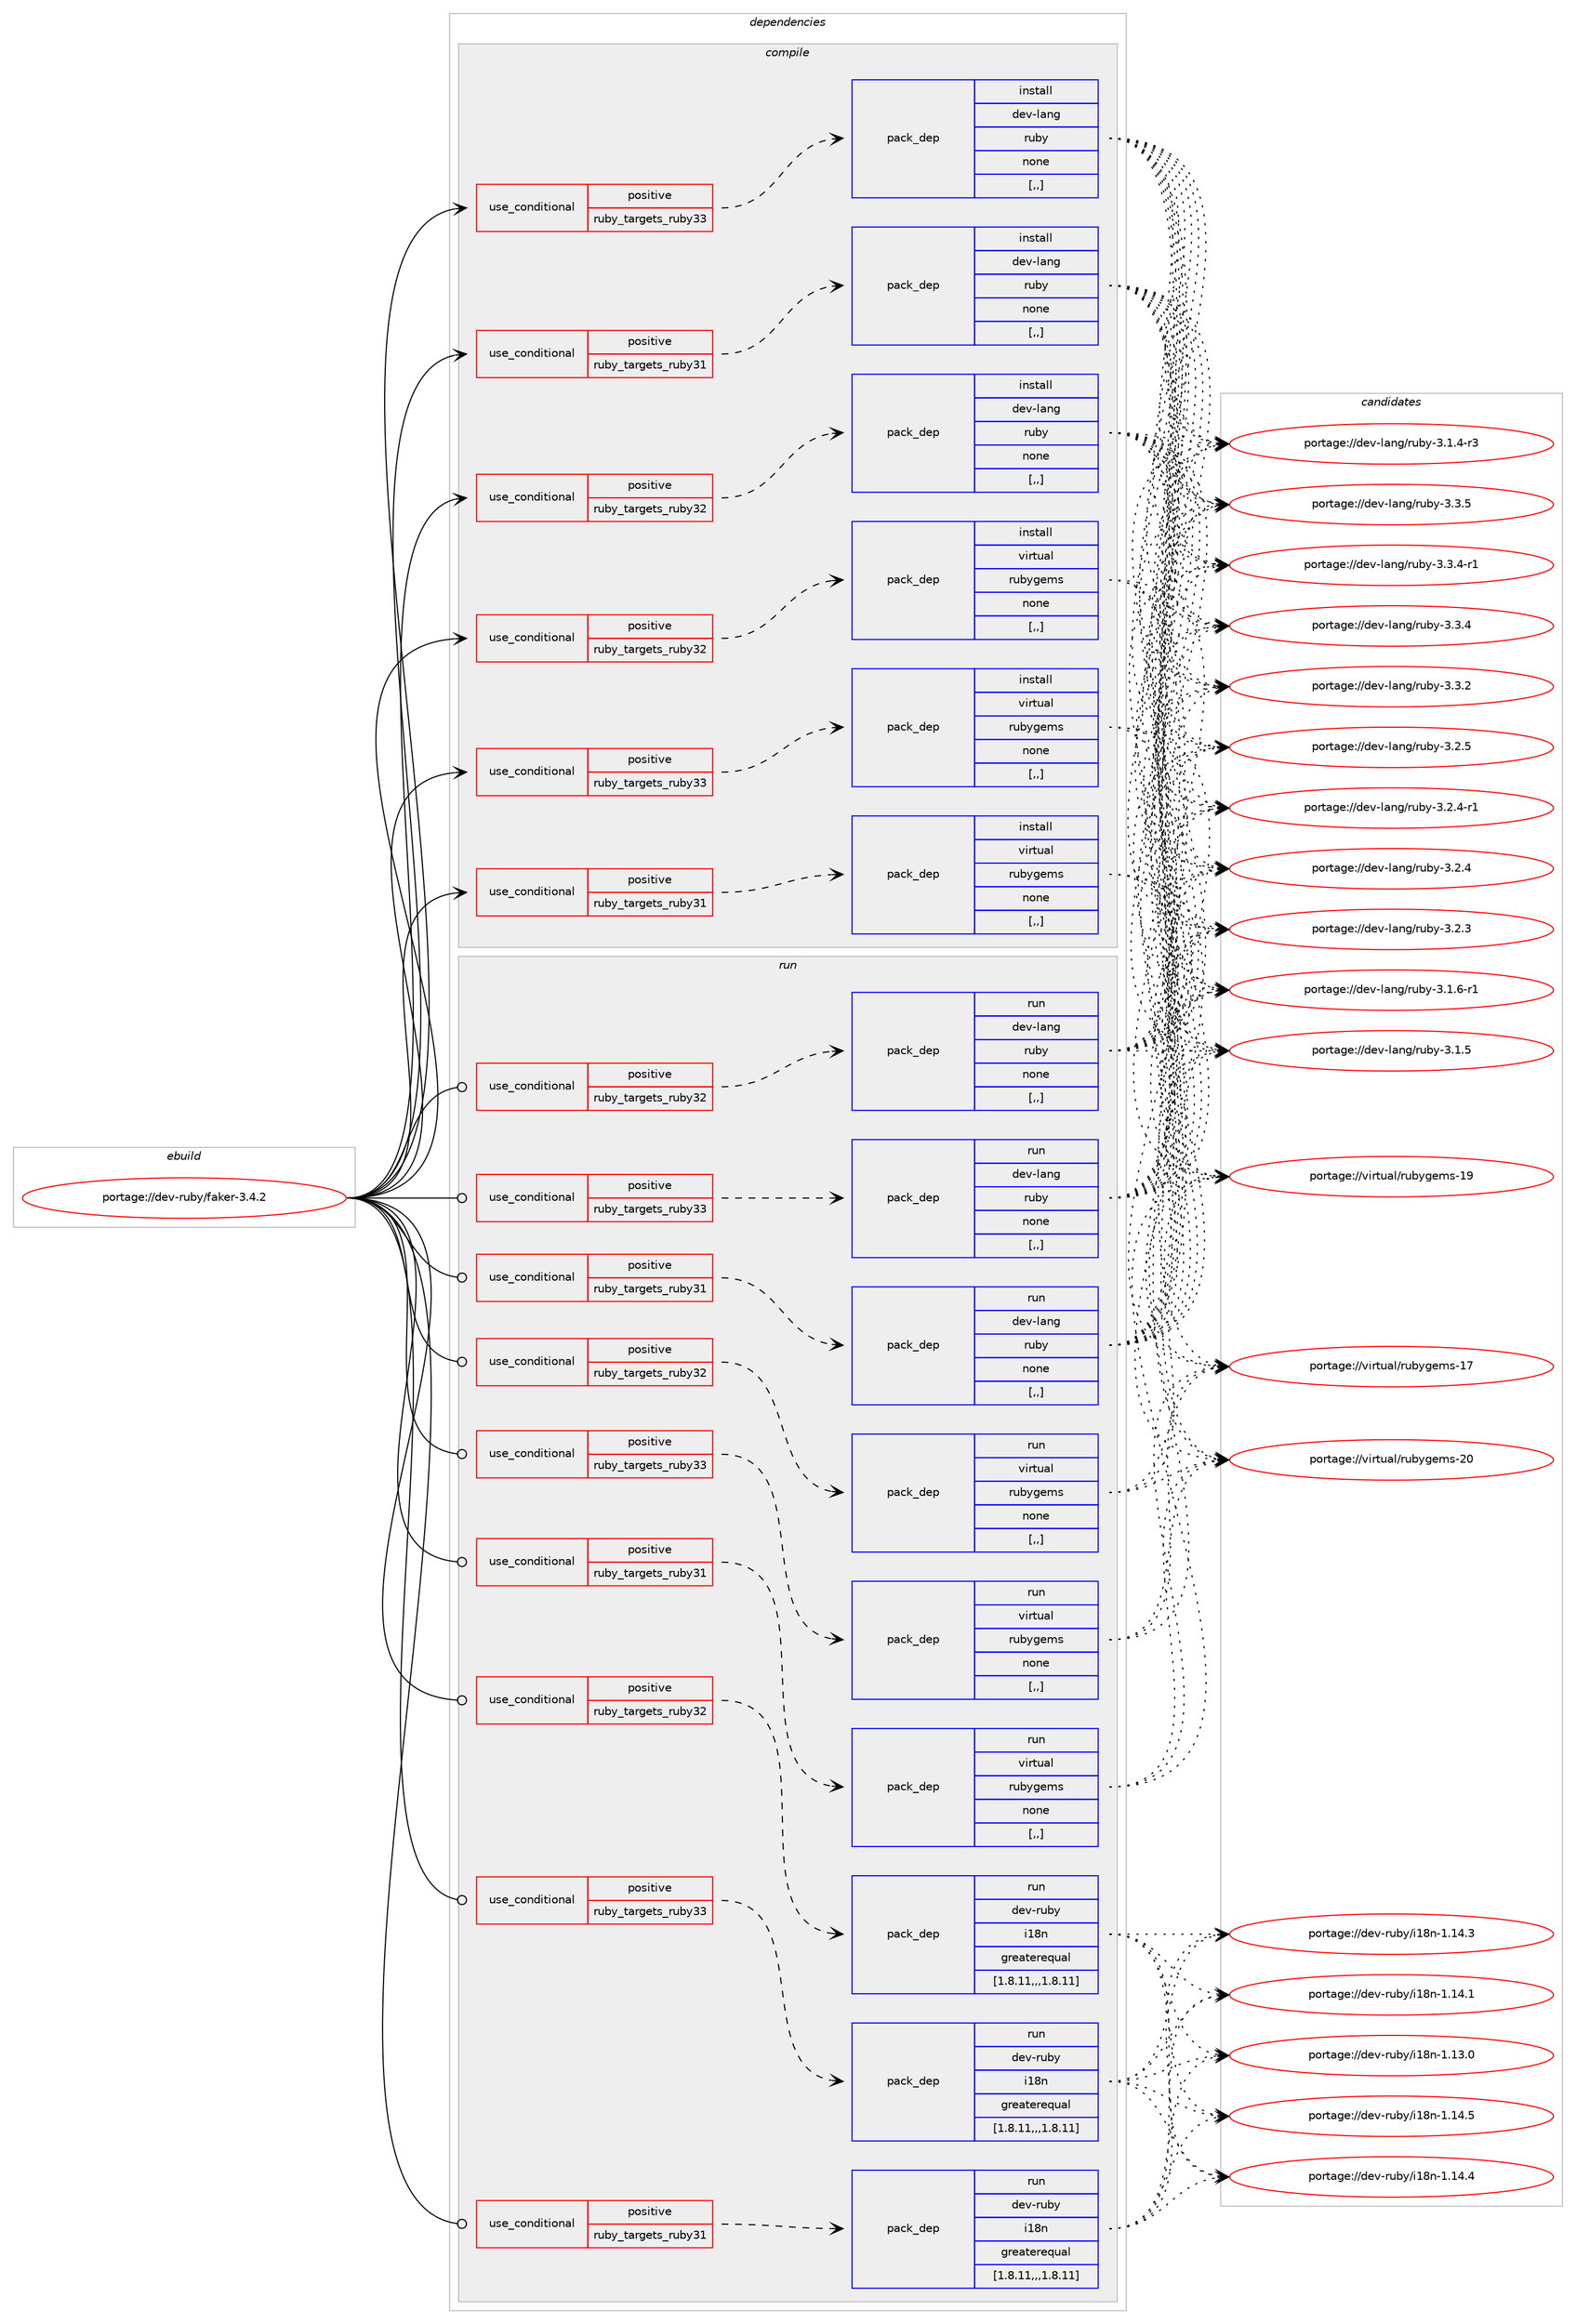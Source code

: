 digraph prolog {

# *************
# Graph options
# *************

newrank=true;
concentrate=true;
compound=true;
graph [rankdir=LR,fontname=Helvetica,fontsize=10,ranksep=1.5];#, ranksep=2.5, nodesep=0.2];
edge  [arrowhead=vee];
node  [fontname=Helvetica,fontsize=10];

# **********
# The ebuild
# **********

subgraph cluster_leftcol {
color=gray;
label=<<i>ebuild</i>>;
id [label="portage://dev-ruby/faker-3.4.2", color=red, width=4, href="../dev-ruby/faker-3.4.2.svg"];
}

# ****************
# The dependencies
# ****************

subgraph cluster_midcol {
color=gray;
label=<<i>dependencies</i>>;
subgraph cluster_compile {
fillcolor="#eeeeee";
style=filled;
label=<<i>compile</i>>;
subgraph cond178274 {
dependency678850 [label=<<TABLE BORDER="0" CELLBORDER="1" CELLSPACING="0" CELLPADDING="4"><TR><TD ROWSPAN="3" CELLPADDING="10">use_conditional</TD></TR><TR><TD>positive</TD></TR><TR><TD>ruby_targets_ruby31</TD></TR></TABLE>>, shape=none, color=red];
subgraph pack495668 {
dependency678851 [label=<<TABLE BORDER="0" CELLBORDER="1" CELLSPACING="0" CELLPADDING="4" WIDTH="220"><TR><TD ROWSPAN="6" CELLPADDING="30">pack_dep</TD></TR><TR><TD WIDTH="110">install</TD></TR><TR><TD>dev-lang</TD></TR><TR><TD>ruby</TD></TR><TR><TD>none</TD></TR><TR><TD>[,,]</TD></TR></TABLE>>, shape=none, color=blue];
}
dependency678850:e -> dependency678851:w [weight=20,style="dashed",arrowhead="vee"];
}
id:e -> dependency678850:w [weight=20,style="solid",arrowhead="vee"];
subgraph cond178275 {
dependency678852 [label=<<TABLE BORDER="0" CELLBORDER="1" CELLSPACING="0" CELLPADDING="4"><TR><TD ROWSPAN="3" CELLPADDING="10">use_conditional</TD></TR><TR><TD>positive</TD></TR><TR><TD>ruby_targets_ruby31</TD></TR></TABLE>>, shape=none, color=red];
subgraph pack495669 {
dependency678853 [label=<<TABLE BORDER="0" CELLBORDER="1" CELLSPACING="0" CELLPADDING="4" WIDTH="220"><TR><TD ROWSPAN="6" CELLPADDING="30">pack_dep</TD></TR><TR><TD WIDTH="110">install</TD></TR><TR><TD>virtual</TD></TR><TR><TD>rubygems</TD></TR><TR><TD>none</TD></TR><TR><TD>[,,]</TD></TR></TABLE>>, shape=none, color=blue];
}
dependency678852:e -> dependency678853:w [weight=20,style="dashed",arrowhead="vee"];
}
id:e -> dependency678852:w [weight=20,style="solid",arrowhead="vee"];
subgraph cond178276 {
dependency678854 [label=<<TABLE BORDER="0" CELLBORDER="1" CELLSPACING="0" CELLPADDING="4"><TR><TD ROWSPAN="3" CELLPADDING="10">use_conditional</TD></TR><TR><TD>positive</TD></TR><TR><TD>ruby_targets_ruby32</TD></TR></TABLE>>, shape=none, color=red];
subgraph pack495670 {
dependency678855 [label=<<TABLE BORDER="0" CELLBORDER="1" CELLSPACING="0" CELLPADDING="4" WIDTH="220"><TR><TD ROWSPAN="6" CELLPADDING="30">pack_dep</TD></TR><TR><TD WIDTH="110">install</TD></TR><TR><TD>dev-lang</TD></TR><TR><TD>ruby</TD></TR><TR><TD>none</TD></TR><TR><TD>[,,]</TD></TR></TABLE>>, shape=none, color=blue];
}
dependency678854:e -> dependency678855:w [weight=20,style="dashed",arrowhead="vee"];
}
id:e -> dependency678854:w [weight=20,style="solid",arrowhead="vee"];
subgraph cond178277 {
dependency678856 [label=<<TABLE BORDER="0" CELLBORDER="1" CELLSPACING="0" CELLPADDING="4"><TR><TD ROWSPAN="3" CELLPADDING="10">use_conditional</TD></TR><TR><TD>positive</TD></TR><TR><TD>ruby_targets_ruby32</TD></TR></TABLE>>, shape=none, color=red];
subgraph pack495671 {
dependency678857 [label=<<TABLE BORDER="0" CELLBORDER="1" CELLSPACING="0" CELLPADDING="4" WIDTH="220"><TR><TD ROWSPAN="6" CELLPADDING="30">pack_dep</TD></TR><TR><TD WIDTH="110">install</TD></TR><TR><TD>virtual</TD></TR><TR><TD>rubygems</TD></TR><TR><TD>none</TD></TR><TR><TD>[,,]</TD></TR></TABLE>>, shape=none, color=blue];
}
dependency678856:e -> dependency678857:w [weight=20,style="dashed",arrowhead="vee"];
}
id:e -> dependency678856:w [weight=20,style="solid",arrowhead="vee"];
subgraph cond178278 {
dependency678858 [label=<<TABLE BORDER="0" CELLBORDER="1" CELLSPACING="0" CELLPADDING="4"><TR><TD ROWSPAN="3" CELLPADDING="10">use_conditional</TD></TR><TR><TD>positive</TD></TR><TR><TD>ruby_targets_ruby33</TD></TR></TABLE>>, shape=none, color=red];
subgraph pack495672 {
dependency678859 [label=<<TABLE BORDER="0" CELLBORDER="1" CELLSPACING="0" CELLPADDING="4" WIDTH="220"><TR><TD ROWSPAN="6" CELLPADDING="30">pack_dep</TD></TR><TR><TD WIDTH="110">install</TD></TR><TR><TD>dev-lang</TD></TR><TR><TD>ruby</TD></TR><TR><TD>none</TD></TR><TR><TD>[,,]</TD></TR></TABLE>>, shape=none, color=blue];
}
dependency678858:e -> dependency678859:w [weight=20,style="dashed",arrowhead="vee"];
}
id:e -> dependency678858:w [weight=20,style="solid",arrowhead="vee"];
subgraph cond178279 {
dependency678860 [label=<<TABLE BORDER="0" CELLBORDER="1" CELLSPACING="0" CELLPADDING="4"><TR><TD ROWSPAN="3" CELLPADDING="10">use_conditional</TD></TR><TR><TD>positive</TD></TR><TR><TD>ruby_targets_ruby33</TD></TR></TABLE>>, shape=none, color=red];
subgraph pack495673 {
dependency678861 [label=<<TABLE BORDER="0" CELLBORDER="1" CELLSPACING="0" CELLPADDING="4" WIDTH="220"><TR><TD ROWSPAN="6" CELLPADDING="30">pack_dep</TD></TR><TR><TD WIDTH="110">install</TD></TR><TR><TD>virtual</TD></TR><TR><TD>rubygems</TD></TR><TR><TD>none</TD></TR><TR><TD>[,,]</TD></TR></TABLE>>, shape=none, color=blue];
}
dependency678860:e -> dependency678861:w [weight=20,style="dashed",arrowhead="vee"];
}
id:e -> dependency678860:w [weight=20,style="solid",arrowhead="vee"];
}
subgraph cluster_compileandrun {
fillcolor="#eeeeee";
style=filled;
label=<<i>compile and run</i>>;
}
subgraph cluster_run {
fillcolor="#eeeeee";
style=filled;
label=<<i>run</i>>;
subgraph cond178280 {
dependency678862 [label=<<TABLE BORDER="0" CELLBORDER="1" CELLSPACING="0" CELLPADDING="4"><TR><TD ROWSPAN="3" CELLPADDING="10">use_conditional</TD></TR><TR><TD>positive</TD></TR><TR><TD>ruby_targets_ruby31</TD></TR></TABLE>>, shape=none, color=red];
subgraph pack495674 {
dependency678863 [label=<<TABLE BORDER="0" CELLBORDER="1" CELLSPACING="0" CELLPADDING="4" WIDTH="220"><TR><TD ROWSPAN="6" CELLPADDING="30">pack_dep</TD></TR><TR><TD WIDTH="110">run</TD></TR><TR><TD>dev-lang</TD></TR><TR><TD>ruby</TD></TR><TR><TD>none</TD></TR><TR><TD>[,,]</TD></TR></TABLE>>, shape=none, color=blue];
}
dependency678862:e -> dependency678863:w [weight=20,style="dashed",arrowhead="vee"];
}
id:e -> dependency678862:w [weight=20,style="solid",arrowhead="odot"];
subgraph cond178281 {
dependency678864 [label=<<TABLE BORDER="0" CELLBORDER="1" CELLSPACING="0" CELLPADDING="4"><TR><TD ROWSPAN="3" CELLPADDING="10">use_conditional</TD></TR><TR><TD>positive</TD></TR><TR><TD>ruby_targets_ruby31</TD></TR></TABLE>>, shape=none, color=red];
subgraph pack495675 {
dependency678865 [label=<<TABLE BORDER="0" CELLBORDER="1" CELLSPACING="0" CELLPADDING="4" WIDTH="220"><TR><TD ROWSPAN="6" CELLPADDING="30">pack_dep</TD></TR><TR><TD WIDTH="110">run</TD></TR><TR><TD>dev-ruby</TD></TR><TR><TD>i18n</TD></TR><TR><TD>greaterequal</TD></TR><TR><TD>[1.8.11,,,1.8.11]</TD></TR></TABLE>>, shape=none, color=blue];
}
dependency678864:e -> dependency678865:w [weight=20,style="dashed",arrowhead="vee"];
}
id:e -> dependency678864:w [weight=20,style="solid",arrowhead="odot"];
subgraph cond178282 {
dependency678866 [label=<<TABLE BORDER="0" CELLBORDER="1" CELLSPACING="0" CELLPADDING="4"><TR><TD ROWSPAN="3" CELLPADDING="10">use_conditional</TD></TR><TR><TD>positive</TD></TR><TR><TD>ruby_targets_ruby31</TD></TR></TABLE>>, shape=none, color=red];
subgraph pack495676 {
dependency678867 [label=<<TABLE BORDER="0" CELLBORDER="1" CELLSPACING="0" CELLPADDING="4" WIDTH="220"><TR><TD ROWSPAN="6" CELLPADDING="30">pack_dep</TD></TR><TR><TD WIDTH="110">run</TD></TR><TR><TD>virtual</TD></TR><TR><TD>rubygems</TD></TR><TR><TD>none</TD></TR><TR><TD>[,,]</TD></TR></TABLE>>, shape=none, color=blue];
}
dependency678866:e -> dependency678867:w [weight=20,style="dashed",arrowhead="vee"];
}
id:e -> dependency678866:w [weight=20,style="solid",arrowhead="odot"];
subgraph cond178283 {
dependency678868 [label=<<TABLE BORDER="0" CELLBORDER="1" CELLSPACING="0" CELLPADDING="4"><TR><TD ROWSPAN="3" CELLPADDING="10">use_conditional</TD></TR><TR><TD>positive</TD></TR><TR><TD>ruby_targets_ruby32</TD></TR></TABLE>>, shape=none, color=red];
subgraph pack495677 {
dependency678869 [label=<<TABLE BORDER="0" CELLBORDER="1" CELLSPACING="0" CELLPADDING="4" WIDTH="220"><TR><TD ROWSPAN="6" CELLPADDING="30">pack_dep</TD></TR><TR><TD WIDTH="110">run</TD></TR><TR><TD>dev-lang</TD></TR><TR><TD>ruby</TD></TR><TR><TD>none</TD></TR><TR><TD>[,,]</TD></TR></TABLE>>, shape=none, color=blue];
}
dependency678868:e -> dependency678869:w [weight=20,style="dashed",arrowhead="vee"];
}
id:e -> dependency678868:w [weight=20,style="solid",arrowhead="odot"];
subgraph cond178284 {
dependency678870 [label=<<TABLE BORDER="0" CELLBORDER="1" CELLSPACING="0" CELLPADDING="4"><TR><TD ROWSPAN="3" CELLPADDING="10">use_conditional</TD></TR><TR><TD>positive</TD></TR><TR><TD>ruby_targets_ruby32</TD></TR></TABLE>>, shape=none, color=red];
subgraph pack495678 {
dependency678871 [label=<<TABLE BORDER="0" CELLBORDER="1" CELLSPACING="0" CELLPADDING="4" WIDTH="220"><TR><TD ROWSPAN="6" CELLPADDING="30">pack_dep</TD></TR><TR><TD WIDTH="110">run</TD></TR><TR><TD>dev-ruby</TD></TR><TR><TD>i18n</TD></TR><TR><TD>greaterequal</TD></TR><TR><TD>[1.8.11,,,1.8.11]</TD></TR></TABLE>>, shape=none, color=blue];
}
dependency678870:e -> dependency678871:w [weight=20,style="dashed",arrowhead="vee"];
}
id:e -> dependency678870:w [weight=20,style="solid",arrowhead="odot"];
subgraph cond178285 {
dependency678872 [label=<<TABLE BORDER="0" CELLBORDER="1" CELLSPACING="0" CELLPADDING="4"><TR><TD ROWSPAN="3" CELLPADDING="10">use_conditional</TD></TR><TR><TD>positive</TD></TR><TR><TD>ruby_targets_ruby32</TD></TR></TABLE>>, shape=none, color=red];
subgraph pack495679 {
dependency678873 [label=<<TABLE BORDER="0" CELLBORDER="1" CELLSPACING="0" CELLPADDING="4" WIDTH="220"><TR><TD ROWSPAN="6" CELLPADDING="30">pack_dep</TD></TR><TR><TD WIDTH="110">run</TD></TR><TR><TD>virtual</TD></TR><TR><TD>rubygems</TD></TR><TR><TD>none</TD></TR><TR><TD>[,,]</TD></TR></TABLE>>, shape=none, color=blue];
}
dependency678872:e -> dependency678873:w [weight=20,style="dashed",arrowhead="vee"];
}
id:e -> dependency678872:w [weight=20,style="solid",arrowhead="odot"];
subgraph cond178286 {
dependency678874 [label=<<TABLE BORDER="0" CELLBORDER="1" CELLSPACING="0" CELLPADDING="4"><TR><TD ROWSPAN="3" CELLPADDING="10">use_conditional</TD></TR><TR><TD>positive</TD></TR><TR><TD>ruby_targets_ruby33</TD></TR></TABLE>>, shape=none, color=red];
subgraph pack495680 {
dependency678875 [label=<<TABLE BORDER="0" CELLBORDER="1" CELLSPACING="0" CELLPADDING="4" WIDTH="220"><TR><TD ROWSPAN="6" CELLPADDING="30">pack_dep</TD></TR><TR><TD WIDTH="110">run</TD></TR><TR><TD>dev-lang</TD></TR><TR><TD>ruby</TD></TR><TR><TD>none</TD></TR><TR><TD>[,,]</TD></TR></TABLE>>, shape=none, color=blue];
}
dependency678874:e -> dependency678875:w [weight=20,style="dashed",arrowhead="vee"];
}
id:e -> dependency678874:w [weight=20,style="solid",arrowhead="odot"];
subgraph cond178287 {
dependency678876 [label=<<TABLE BORDER="0" CELLBORDER="1" CELLSPACING="0" CELLPADDING="4"><TR><TD ROWSPAN="3" CELLPADDING="10">use_conditional</TD></TR><TR><TD>positive</TD></TR><TR><TD>ruby_targets_ruby33</TD></TR></TABLE>>, shape=none, color=red];
subgraph pack495681 {
dependency678877 [label=<<TABLE BORDER="0" CELLBORDER="1" CELLSPACING="0" CELLPADDING="4" WIDTH="220"><TR><TD ROWSPAN="6" CELLPADDING="30">pack_dep</TD></TR><TR><TD WIDTH="110">run</TD></TR><TR><TD>dev-ruby</TD></TR><TR><TD>i18n</TD></TR><TR><TD>greaterequal</TD></TR><TR><TD>[1.8.11,,,1.8.11]</TD></TR></TABLE>>, shape=none, color=blue];
}
dependency678876:e -> dependency678877:w [weight=20,style="dashed",arrowhead="vee"];
}
id:e -> dependency678876:w [weight=20,style="solid",arrowhead="odot"];
subgraph cond178288 {
dependency678878 [label=<<TABLE BORDER="0" CELLBORDER="1" CELLSPACING="0" CELLPADDING="4"><TR><TD ROWSPAN="3" CELLPADDING="10">use_conditional</TD></TR><TR><TD>positive</TD></TR><TR><TD>ruby_targets_ruby33</TD></TR></TABLE>>, shape=none, color=red];
subgraph pack495682 {
dependency678879 [label=<<TABLE BORDER="0" CELLBORDER="1" CELLSPACING="0" CELLPADDING="4" WIDTH="220"><TR><TD ROWSPAN="6" CELLPADDING="30">pack_dep</TD></TR><TR><TD WIDTH="110">run</TD></TR><TR><TD>virtual</TD></TR><TR><TD>rubygems</TD></TR><TR><TD>none</TD></TR><TR><TD>[,,]</TD></TR></TABLE>>, shape=none, color=blue];
}
dependency678878:e -> dependency678879:w [weight=20,style="dashed",arrowhead="vee"];
}
id:e -> dependency678878:w [weight=20,style="solid",arrowhead="odot"];
}
}

# **************
# The candidates
# **************

subgraph cluster_choices {
rank=same;
color=gray;
label=<<i>candidates</i>>;

subgraph choice495668 {
color=black;
nodesep=1;
choice10010111845108971101034711411798121455146514653 [label="portage://dev-lang/ruby-3.3.5", color=red, width=4,href="../dev-lang/ruby-3.3.5.svg"];
choice100101118451089711010347114117981214551465146524511449 [label="portage://dev-lang/ruby-3.3.4-r1", color=red, width=4,href="../dev-lang/ruby-3.3.4-r1.svg"];
choice10010111845108971101034711411798121455146514652 [label="portage://dev-lang/ruby-3.3.4", color=red, width=4,href="../dev-lang/ruby-3.3.4.svg"];
choice10010111845108971101034711411798121455146514650 [label="portage://dev-lang/ruby-3.3.2", color=red, width=4,href="../dev-lang/ruby-3.3.2.svg"];
choice10010111845108971101034711411798121455146504653 [label="portage://dev-lang/ruby-3.2.5", color=red, width=4,href="../dev-lang/ruby-3.2.5.svg"];
choice100101118451089711010347114117981214551465046524511449 [label="portage://dev-lang/ruby-3.2.4-r1", color=red, width=4,href="../dev-lang/ruby-3.2.4-r1.svg"];
choice10010111845108971101034711411798121455146504652 [label="portage://dev-lang/ruby-3.2.4", color=red, width=4,href="../dev-lang/ruby-3.2.4.svg"];
choice10010111845108971101034711411798121455146504651 [label="portage://dev-lang/ruby-3.2.3", color=red, width=4,href="../dev-lang/ruby-3.2.3.svg"];
choice100101118451089711010347114117981214551464946544511449 [label="portage://dev-lang/ruby-3.1.6-r1", color=red, width=4,href="../dev-lang/ruby-3.1.6-r1.svg"];
choice10010111845108971101034711411798121455146494653 [label="portage://dev-lang/ruby-3.1.5", color=red, width=4,href="../dev-lang/ruby-3.1.5.svg"];
choice100101118451089711010347114117981214551464946524511451 [label="portage://dev-lang/ruby-3.1.4-r3", color=red, width=4,href="../dev-lang/ruby-3.1.4-r3.svg"];
dependency678851:e -> choice10010111845108971101034711411798121455146514653:w [style=dotted,weight="100"];
dependency678851:e -> choice100101118451089711010347114117981214551465146524511449:w [style=dotted,weight="100"];
dependency678851:e -> choice10010111845108971101034711411798121455146514652:w [style=dotted,weight="100"];
dependency678851:e -> choice10010111845108971101034711411798121455146514650:w [style=dotted,weight="100"];
dependency678851:e -> choice10010111845108971101034711411798121455146504653:w [style=dotted,weight="100"];
dependency678851:e -> choice100101118451089711010347114117981214551465046524511449:w [style=dotted,weight="100"];
dependency678851:e -> choice10010111845108971101034711411798121455146504652:w [style=dotted,weight="100"];
dependency678851:e -> choice10010111845108971101034711411798121455146504651:w [style=dotted,weight="100"];
dependency678851:e -> choice100101118451089711010347114117981214551464946544511449:w [style=dotted,weight="100"];
dependency678851:e -> choice10010111845108971101034711411798121455146494653:w [style=dotted,weight="100"];
dependency678851:e -> choice100101118451089711010347114117981214551464946524511451:w [style=dotted,weight="100"];
}
subgraph choice495669 {
color=black;
nodesep=1;
choice118105114116117971084711411798121103101109115455048 [label="portage://virtual/rubygems-20", color=red, width=4,href="../virtual/rubygems-20.svg"];
choice118105114116117971084711411798121103101109115454957 [label="portage://virtual/rubygems-19", color=red, width=4,href="../virtual/rubygems-19.svg"];
choice118105114116117971084711411798121103101109115454955 [label="portage://virtual/rubygems-17", color=red, width=4,href="../virtual/rubygems-17.svg"];
dependency678853:e -> choice118105114116117971084711411798121103101109115455048:w [style=dotted,weight="100"];
dependency678853:e -> choice118105114116117971084711411798121103101109115454957:w [style=dotted,weight="100"];
dependency678853:e -> choice118105114116117971084711411798121103101109115454955:w [style=dotted,weight="100"];
}
subgraph choice495670 {
color=black;
nodesep=1;
choice10010111845108971101034711411798121455146514653 [label="portage://dev-lang/ruby-3.3.5", color=red, width=4,href="../dev-lang/ruby-3.3.5.svg"];
choice100101118451089711010347114117981214551465146524511449 [label="portage://dev-lang/ruby-3.3.4-r1", color=red, width=4,href="../dev-lang/ruby-3.3.4-r1.svg"];
choice10010111845108971101034711411798121455146514652 [label="portage://dev-lang/ruby-3.3.4", color=red, width=4,href="../dev-lang/ruby-3.3.4.svg"];
choice10010111845108971101034711411798121455146514650 [label="portage://dev-lang/ruby-3.3.2", color=red, width=4,href="../dev-lang/ruby-3.3.2.svg"];
choice10010111845108971101034711411798121455146504653 [label="portage://dev-lang/ruby-3.2.5", color=red, width=4,href="../dev-lang/ruby-3.2.5.svg"];
choice100101118451089711010347114117981214551465046524511449 [label="portage://dev-lang/ruby-3.2.4-r1", color=red, width=4,href="../dev-lang/ruby-3.2.4-r1.svg"];
choice10010111845108971101034711411798121455146504652 [label="portage://dev-lang/ruby-3.2.4", color=red, width=4,href="../dev-lang/ruby-3.2.4.svg"];
choice10010111845108971101034711411798121455146504651 [label="portage://dev-lang/ruby-3.2.3", color=red, width=4,href="../dev-lang/ruby-3.2.3.svg"];
choice100101118451089711010347114117981214551464946544511449 [label="portage://dev-lang/ruby-3.1.6-r1", color=red, width=4,href="../dev-lang/ruby-3.1.6-r1.svg"];
choice10010111845108971101034711411798121455146494653 [label="portage://dev-lang/ruby-3.1.5", color=red, width=4,href="../dev-lang/ruby-3.1.5.svg"];
choice100101118451089711010347114117981214551464946524511451 [label="portage://dev-lang/ruby-3.1.4-r3", color=red, width=4,href="../dev-lang/ruby-3.1.4-r3.svg"];
dependency678855:e -> choice10010111845108971101034711411798121455146514653:w [style=dotted,weight="100"];
dependency678855:e -> choice100101118451089711010347114117981214551465146524511449:w [style=dotted,weight="100"];
dependency678855:e -> choice10010111845108971101034711411798121455146514652:w [style=dotted,weight="100"];
dependency678855:e -> choice10010111845108971101034711411798121455146514650:w [style=dotted,weight="100"];
dependency678855:e -> choice10010111845108971101034711411798121455146504653:w [style=dotted,weight="100"];
dependency678855:e -> choice100101118451089711010347114117981214551465046524511449:w [style=dotted,weight="100"];
dependency678855:e -> choice10010111845108971101034711411798121455146504652:w [style=dotted,weight="100"];
dependency678855:e -> choice10010111845108971101034711411798121455146504651:w [style=dotted,weight="100"];
dependency678855:e -> choice100101118451089711010347114117981214551464946544511449:w [style=dotted,weight="100"];
dependency678855:e -> choice10010111845108971101034711411798121455146494653:w [style=dotted,weight="100"];
dependency678855:e -> choice100101118451089711010347114117981214551464946524511451:w [style=dotted,weight="100"];
}
subgraph choice495671 {
color=black;
nodesep=1;
choice118105114116117971084711411798121103101109115455048 [label="portage://virtual/rubygems-20", color=red, width=4,href="../virtual/rubygems-20.svg"];
choice118105114116117971084711411798121103101109115454957 [label="portage://virtual/rubygems-19", color=red, width=4,href="../virtual/rubygems-19.svg"];
choice118105114116117971084711411798121103101109115454955 [label="portage://virtual/rubygems-17", color=red, width=4,href="../virtual/rubygems-17.svg"];
dependency678857:e -> choice118105114116117971084711411798121103101109115455048:w [style=dotted,weight="100"];
dependency678857:e -> choice118105114116117971084711411798121103101109115454957:w [style=dotted,weight="100"];
dependency678857:e -> choice118105114116117971084711411798121103101109115454955:w [style=dotted,weight="100"];
}
subgraph choice495672 {
color=black;
nodesep=1;
choice10010111845108971101034711411798121455146514653 [label="portage://dev-lang/ruby-3.3.5", color=red, width=4,href="../dev-lang/ruby-3.3.5.svg"];
choice100101118451089711010347114117981214551465146524511449 [label="portage://dev-lang/ruby-3.3.4-r1", color=red, width=4,href="../dev-lang/ruby-3.3.4-r1.svg"];
choice10010111845108971101034711411798121455146514652 [label="portage://dev-lang/ruby-3.3.4", color=red, width=4,href="../dev-lang/ruby-3.3.4.svg"];
choice10010111845108971101034711411798121455146514650 [label="portage://dev-lang/ruby-3.3.2", color=red, width=4,href="../dev-lang/ruby-3.3.2.svg"];
choice10010111845108971101034711411798121455146504653 [label="portage://dev-lang/ruby-3.2.5", color=red, width=4,href="../dev-lang/ruby-3.2.5.svg"];
choice100101118451089711010347114117981214551465046524511449 [label="portage://dev-lang/ruby-3.2.4-r1", color=red, width=4,href="../dev-lang/ruby-3.2.4-r1.svg"];
choice10010111845108971101034711411798121455146504652 [label="portage://dev-lang/ruby-3.2.4", color=red, width=4,href="../dev-lang/ruby-3.2.4.svg"];
choice10010111845108971101034711411798121455146504651 [label="portage://dev-lang/ruby-3.2.3", color=red, width=4,href="../dev-lang/ruby-3.2.3.svg"];
choice100101118451089711010347114117981214551464946544511449 [label="portage://dev-lang/ruby-3.1.6-r1", color=red, width=4,href="../dev-lang/ruby-3.1.6-r1.svg"];
choice10010111845108971101034711411798121455146494653 [label="portage://dev-lang/ruby-3.1.5", color=red, width=4,href="../dev-lang/ruby-3.1.5.svg"];
choice100101118451089711010347114117981214551464946524511451 [label="portage://dev-lang/ruby-3.1.4-r3", color=red, width=4,href="../dev-lang/ruby-3.1.4-r3.svg"];
dependency678859:e -> choice10010111845108971101034711411798121455146514653:w [style=dotted,weight="100"];
dependency678859:e -> choice100101118451089711010347114117981214551465146524511449:w [style=dotted,weight="100"];
dependency678859:e -> choice10010111845108971101034711411798121455146514652:w [style=dotted,weight="100"];
dependency678859:e -> choice10010111845108971101034711411798121455146514650:w [style=dotted,weight="100"];
dependency678859:e -> choice10010111845108971101034711411798121455146504653:w [style=dotted,weight="100"];
dependency678859:e -> choice100101118451089711010347114117981214551465046524511449:w [style=dotted,weight="100"];
dependency678859:e -> choice10010111845108971101034711411798121455146504652:w [style=dotted,weight="100"];
dependency678859:e -> choice10010111845108971101034711411798121455146504651:w [style=dotted,weight="100"];
dependency678859:e -> choice100101118451089711010347114117981214551464946544511449:w [style=dotted,weight="100"];
dependency678859:e -> choice10010111845108971101034711411798121455146494653:w [style=dotted,weight="100"];
dependency678859:e -> choice100101118451089711010347114117981214551464946524511451:w [style=dotted,weight="100"];
}
subgraph choice495673 {
color=black;
nodesep=1;
choice118105114116117971084711411798121103101109115455048 [label="portage://virtual/rubygems-20", color=red, width=4,href="../virtual/rubygems-20.svg"];
choice118105114116117971084711411798121103101109115454957 [label="portage://virtual/rubygems-19", color=red, width=4,href="../virtual/rubygems-19.svg"];
choice118105114116117971084711411798121103101109115454955 [label="portage://virtual/rubygems-17", color=red, width=4,href="../virtual/rubygems-17.svg"];
dependency678861:e -> choice118105114116117971084711411798121103101109115455048:w [style=dotted,weight="100"];
dependency678861:e -> choice118105114116117971084711411798121103101109115454957:w [style=dotted,weight="100"];
dependency678861:e -> choice118105114116117971084711411798121103101109115454955:w [style=dotted,weight="100"];
}
subgraph choice495674 {
color=black;
nodesep=1;
choice10010111845108971101034711411798121455146514653 [label="portage://dev-lang/ruby-3.3.5", color=red, width=4,href="../dev-lang/ruby-3.3.5.svg"];
choice100101118451089711010347114117981214551465146524511449 [label="portage://dev-lang/ruby-3.3.4-r1", color=red, width=4,href="../dev-lang/ruby-3.3.4-r1.svg"];
choice10010111845108971101034711411798121455146514652 [label="portage://dev-lang/ruby-3.3.4", color=red, width=4,href="../dev-lang/ruby-3.3.4.svg"];
choice10010111845108971101034711411798121455146514650 [label="portage://dev-lang/ruby-3.3.2", color=red, width=4,href="../dev-lang/ruby-3.3.2.svg"];
choice10010111845108971101034711411798121455146504653 [label="portage://dev-lang/ruby-3.2.5", color=red, width=4,href="../dev-lang/ruby-3.2.5.svg"];
choice100101118451089711010347114117981214551465046524511449 [label="portage://dev-lang/ruby-3.2.4-r1", color=red, width=4,href="../dev-lang/ruby-3.2.4-r1.svg"];
choice10010111845108971101034711411798121455146504652 [label="portage://dev-lang/ruby-3.2.4", color=red, width=4,href="../dev-lang/ruby-3.2.4.svg"];
choice10010111845108971101034711411798121455146504651 [label="portage://dev-lang/ruby-3.2.3", color=red, width=4,href="../dev-lang/ruby-3.2.3.svg"];
choice100101118451089711010347114117981214551464946544511449 [label="portage://dev-lang/ruby-3.1.6-r1", color=red, width=4,href="../dev-lang/ruby-3.1.6-r1.svg"];
choice10010111845108971101034711411798121455146494653 [label="portage://dev-lang/ruby-3.1.5", color=red, width=4,href="../dev-lang/ruby-3.1.5.svg"];
choice100101118451089711010347114117981214551464946524511451 [label="portage://dev-lang/ruby-3.1.4-r3", color=red, width=4,href="../dev-lang/ruby-3.1.4-r3.svg"];
dependency678863:e -> choice10010111845108971101034711411798121455146514653:w [style=dotted,weight="100"];
dependency678863:e -> choice100101118451089711010347114117981214551465146524511449:w [style=dotted,weight="100"];
dependency678863:e -> choice10010111845108971101034711411798121455146514652:w [style=dotted,weight="100"];
dependency678863:e -> choice10010111845108971101034711411798121455146514650:w [style=dotted,weight="100"];
dependency678863:e -> choice10010111845108971101034711411798121455146504653:w [style=dotted,weight="100"];
dependency678863:e -> choice100101118451089711010347114117981214551465046524511449:w [style=dotted,weight="100"];
dependency678863:e -> choice10010111845108971101034711411798121455146504652:w [style=dotted,weight="100"];
dependency678863:e -> choice10010111845108971101034711411798121455146504651:w [style=dotted,weight="100"];
dependency678863:e -> choice100101118451089711010347114117981214551464946544511449:w [style=dotted,weight="100"];
dependency678863:e -> choice10010111845108971101034711411798121455146494653:w [style=dotted,weight="100"];
dependency678863:e -> choice100101118451089711010347114117981214551464946524511451:w [style=dotted,weight="100"];
}
subgraph choice495675 {
color=black;
nodesep=1;
choice100101118451141179812147105495611045494649524653 [label="portage://dev-ruby/i18n-1.14.5", color=red, width=4,href="../dev-ruby/i18n-1.14.5.svg"];
choice100101118451141179812147105495611045494649524652 [label="portage://dev-ruby/i18n-1.14.4", color=red, width=4,href="../dev-ruby/i18n-1.14.4.svg"];
choice100101118451141179812147105495611045494649524651 [label="portage://dev-ruby/i18n-1.14.3", color=red, width=4,href="../dev-ruby/i18n-1.14.3.svg"];
choice100101118451141179812147105495611045494649524649 [label="portage://dev-ruby/i18n-1.14.1", color=red, width=4,href="../dev-ruby/i18n-1.14.1.svg"];
choice100101118451141179812147105495611045494649514648 [label="portage://dev-ruby/i18n-1.13.0", color=red, width=4,href="../dev-ruby/i18n-1.13.0.svg"];
dependency678865:e -> choice100101118451141179812147105495611045494649524653:w [style=dotted,weight="100"];
dependency678865:e -> choice100101118451141179812147105495611045494649524652:w [style=dotted,weight="100"];
dependency678865:e -> choice100101118451141179812147105495611045494649524651:w [style=dotted,weight="100"];
dependency678865:e -> choice100101118451141179812147105495611045494649524649:w [style=dotted,weight="100"];
dependency678865:e -> choice100101118451141179812147105495611045494649514648:w [style=dotted,weight="100"];
}
subgraph choice495676 {
color=black;
nodesep=1;
choice118105114116117971084711411798121103101109115455048 [label="portage://virtual/rubygems-20", color=red, width=4,href="../virtual/rubygems-20.svg"];
choice118105114116117971084711411798121103101109115454957 [label="portage://virtual/rubygems-19", color=red, width=4,href="../virtual/rubygems-19.svg"];
choice118105114116117971084711411798121103101109115454955 [label="portage://virtual/rubygems-17", color=red, width=4,href="../virtual/rubygems-17.svg"];
dependency678867:e -> choice118105114116117971084711411798121103101109115455048:w [style=dotted,weight="100"];
dependency678867:e -> choice118105114116117971084711411798121103101109115454957:w [style=dotted,weight="100"];
dependency678867:e -> choice118105114116117971084711411798121103101109115454955:w [style=dotted,weight="100"];
}
subgraph choice495677 {
color=black;
nodesep=1;
choice10010111845108971101034711411798121455146514653 [label="portage://dev-lang/ruby-3.3.5", color=red, width=4,href="../dev-lang/ruby-3.3.5.svg"];
choice100101118451089711010347114117981214551465146524511449 [label="portage://dev-lang/ruby-3.3.4-r1", color=red, width=4,href="../dev-lang/ruby-3.3.4-r1.svg"];
choice10010111845108971101034711411798121455146514652 [label="portage://dev-lang/ruby-3.3.4", color=red, width=4,href="../dev-lang/ruby-3.3.4.svg"];
choice10010111845108971101034711411798121455146514650 [label="portage://dev-lang/ruby-3.3.2", color=red, width=4,href="../dev-lang/ruby-3.3.2.svg"];
choice10010111845108971101034711411798121455146504653 [label="portage://dev-lang/ruby-3.2.5", color=red, width=4,href="../dev-lang/ruby-3.2.5.svg"];
choice100101118451089711010347114117981214551465046524511449 [label="portage://dev-lang/ruby-3.2.4-r1", color=red, width=4,href="../dev-lang/ruby-3.2.4-r1.svg"];
choice10010111845108971101034711411798121455146504652 [label="portage://dev-lang/ruby-3.2.4", color=red, width=4,href="../dev-lang/ruby-3.2.4.svg"];
choice10010111845108971101034711411798121455146504651 [label="portage://dev-lang/ruby-3.2.3", color=red, width=4,href="../dev-lang/ruby-3.2.3.svg"];
choice100101118451089711010347114117981214551464946544511449 [label="portage://dev-lang/ruby-3.1.6-r1", color=red, width=4,href="../dev-lang/ruby-3.1.6-r1.svg"];
choice10010111845108971101034711411798121455146494653 [label="portage://dev-lang/ruby-3.1.5", color=red, width=4,href="../dev-lang/ruby-3.1.5.svg"];
choice100101118451089711010347114117981214551464946524511451 [label="portage://dev-lang/ruby-3.1.4-r3", color=red, width=4,href="../dev-lang/ruby-3.1.4-r3.svg"];
dependency678869:e -> choice10010111845108971101034711411798121455146514653:w [style=dotted,weight="100"];
dependency678869:e -> choice100101118451089711010347114117981214551465146524511449:w [style=dotted,weight="100"];
dependency678869:e -> choice10010111845108971101034711411798121455146514652:w [style=dotted,weight="100"];
dependency678869:e -> choice10010111845108971101034711411798121455146514650:w [style=dotted,weight="100"];
dependency678869:e -> choice10010111845108971101034711411798121455146504653:w [style=dotted,weight="100"];
dependency678869:e -> choice100101118451089711010347114117981214551465046524511449:w [style=dotted,weight="100"];
dependency678869:e -> choice10010111845108971101034711411798121455146504652:w [style=dotted,weight="100"];
dependency678869:e -> choice10010111845108971101034711411798121455146504651:w [style=dotted,weight="100"];
dependency678869:e -> choice100101118451089711010347114117981214551464946544511449:w [style=dotted,weight="100"];
dependency678869:e -> choice10010111845108971101034711411798121455146494653:w [style=dotted,weight="100"];
dependency678869:e -> choice100101118451089711010347114117981214551464946524511451:w [style=dotted,weight="100"];
}
subgraph choice495678 {
color=black;
nodesep=1;
choice100101118451141179812147105495611045494649524653 [label="portage://dev-ruby/i18n-1.14.5", color=red, width=4,href="../dev-ruby/i18n-1.14.5.svg"];
choice100101118451141179812147105495611045494649524652 [label="portage://dev-ruby/i18n-1.14.4", color=red, width=4,href="../dev-ruby/i18n-1.14.4.svg"];
choice100101118451141179812147105495611045494649524651 [label="portage://dev-ruby/i18n-1.14.3", color=red, width=4,href="../dev-ruby/i18n-1.14.3.svg"];
choice100101118451141179812147105495611045494649524649 [label="portage://dev-ruby/i18n-1.14.1", color=red, width=4,href="../dev-ruby/i18n-1.14.1.svg"];
choice100101118451141179812147105495611045494649514648 [label="portage://dev-ruby/i18n-1.13.0", color=red, width=4,href="../dev-ruby/i18n-1.13.0.svg"];
dependency678871:e -> choice100101118451141179812147105495611045494649524653:w [style=dotted,weight="100"];
dependency678871:e -> choice100101118451141179812147105495611045494649524652:w [style=dotted,weight="100"];
dependency678871:e -> choice100101118451141179812147105495611045494649524651:w [style=dotted,weight="100"];
dependency678871:e -> choice100101118451141179812147105495611045494649524649:w [style=dotted,weight="100"];
dependency678871:e -> choice100101118451141179812147105495611045494649514648:w [style=dotted,weight="100"];
}
subgraph choice495679 {
color=black;
nodesep=1;
choice118105114116117971084711411798121103101109115455048 [label="portage://virtual/rubygems-20", color=red, width=4,href="../virtual/rubygems-20.svg"];
choice118105114116117971084711411798121103101109115454957 [label="portage://virtual/rubygems-19", color=red, width=4,href="../virtual/rubygems-19.svg"];
choice118105114116117971084711411798121103101109115454955 [label="portage://virtual/rubygems-17", color=red, width=4,href="../virtual/rubygems-17.svg"];
dependency678873:e -> choice118105114116117971084711411798121103101109115455048:w [style=dotted,weight="100"];
dependency678873:e -> choice118105114116117971084711411798121103101109115454957:w [style=dotted,weight="100"];
dependency678873:e -> choice118105114116117971084711411798121103101109115454955:w [style=dotted,weight="100"];
}
subgraph choice495680 {
color=black;
nodesep=1;
choice10010111845108971101034711411798121455146514653 [label="portage://dev-lang/ruby-3.3.5", color=red, width=4,href="../dev-lang/ruby-3.3.5.svg"];
choice100101118451089711010347114117981214551465146524511449 [label="portage://dev-lang/ruby-3.3.4-r1", color=red, width=4,href="../dev-lang/ruby-3.3.4-r1.svg"];
choice10010111845108971101034711411798121455146514652 [label="portage://dev-lang/ruby-3.3.4", color=red, width=4,href="../dev-lang/ruby-3.3.4.svg"];
choice10010111845108971101034711411798121455146514650 [label="portage://dev-lang/ruby-3.3.2", color=red, width=4,href="../dev-lang/ruby-3.3.2.svg"];
choice10010111845108971101034711411798121455146504653 [label="portage://dev-lang/ruby-3.2.5", color=red, width=4,href="../dev-lang/ruby-3.2.5.svg"];
choice100101118451089711010347114117981214551465046524511449 [label="portage://dev-lang/ruby-3.2.4-r1", color=red, width=4,href="../dev-lang/ruby-3.2.4-r1.svg"];
choice10010111845108971101034711411798121455146504652 [label="portage://dev-lang/ruby-3.2.4", color=red, width=4,href="../dev-lang/ruby-3.2.4.svg"];
choice10010111845108971101034711411798121455146504651 [label="portage://dev-lang/ruby-3.2.3", color=red, width=4,href="../dev-lang/ruby-3.2.3.svg"];
choice100101118451089711010347114117981214551464946544511449 [label="portage://dev-lang/ruby-3.1.6-r1", color=red, width=4,href="../dev-lang/ruby-3.1.6-r1.svg"];
choice10010111845108971101034711411798121455146494653 [label="portage://dev-lang/ruby-3.1.5", color=red, width=4,href="../dev-lang/ruby-3.1.5.svg"];
choice100101118451089711010347114117981214551464946524511451 [label="portage://dev-lang/ruby-3.1.4-r3", color=red, width=4,href="../dev-lang/ruby-3.1.4-r3.svg"];
dependency678875:e -> choice10010111845108971101034711411798121455146514653:w [style=dotted,weight="100"];
dependency678875:e -> choice100101118451089711010347114117981214551465146524511449:w [style=dotted,weight="100"];
dependency678875:e -> choice10010111845108971101034711411798121455146514652:w [style=dotted,weight="100"];
dependency678875:e -> choice10010111845108971101034711411798121455146514650:w [style=dotted,weight="100"];
dependency678875:e -> choice10010111845108971101034711411798121455146504653:w [style=dotted,weight="100"];
dependency678875:e -> choice100101118451089711010347114117981214551465046524511449:w [style=dotted,weight="100"];
dependency678875:e -> choice10010111845108971101034711411798121455146504652:w [style=dotted,weight="100"];
dependency678875:e -> choice10010111845108971101034711411798121455146504651:w [style=dotted,weight="100"];
dependency678875:e -> choice100101118451089711010347114117981214551464946544511449:w [style=dotted,weight="100"];
dependency678875:e -> choice10010111845108971101034711411798121455146494653:w [style=dotted,weight="100"];
dependency678875:e -> choice100101118451089711010347114117981214551464946524511451:w [style=dotted,weight="100"];
}
subgraph choice495681 {
color=black;
nodesep=1;
choice100101118451141179812147105495611045494649524653 [label="portage://dev-ruby/i18n-1.14.5", color=red, width=4,href="../dev-ruby/i18n-1.14.5.svg"];
choice100101118451141179812147105495611045494649524652 [label="portage://dev-ruby/i18n-1.14.4", color=red, width=4,href="../dev-ruby/i18n-1.14.4.svg"];
choice100101118451141179812147105495611045494649524651 [label="portage://dev-ruby/i18n-1.14.3", color=red, width=4,href="../dev-ruby/i18n-1.14.3.svg"];
choice100101118451141179812147105495611045494649524649 [label="portage://dev-ruby/i18n-1.14.1", color=red, width=4,href="../dev-ruby/i18n-1.14.1.svg"];
choice100101118451141179812147105495611045494649514648 [label="portage://dev-ruby/i18n-1.13.0", color=red, width=4,href="../dev-ruby/i18n-1.13.0.svg"];
dependency678877:e -> choice100101118451141179812147105495611045494649524653:w [style=dotted,weight="100"];
dependency678877:e -> choice100101118451141179812147105495611045494649524652:w [style=dotted,weight="100"];
dependency678877:e -> choice100101118451141179812147105495611045494649524651:w [style=dotted,weight="100"];
dependency678877:e -> choice100101118451141179812147105495611045494649524649:w [style=dotted,weight="100"];
dependency678877:e -> choice100101118451141179812147105495611045494649514648:w [style=dotted,weight="100"];
}
subgraph choice495682 {
color=black;
nodesep=1;
choice118105114116117971084711411798121103101109115455048 [label="portage://virtual/rubygems-20", color=red, width=4,href="../virtual/rubygems-20.svg"];
choice118105114116117971084711411798121103101109115454957 [label="portage://virtual/rubygems-19", color=red, width=4,href="../virtual/rubygems-19.svg"];
choice118105114116117971084711411798121103101109115454955 [label="portage://virtual/rubygems-17", color=red, width=4,href="../virtual/rubygems-17.svg"];
dependency678879:e -> choice118105114116117971084711411798121103101109115455048:w [style=dotted,weight="100"];
dependency678879:e -> choice118105114116117971084711411798121103101109115454957:w [style=dotted,weight="100"];
dependency678879:e -> choice118105114116117971084711411798121103101109115454955:w [style=dotted,weight="100"];
}
}

}
